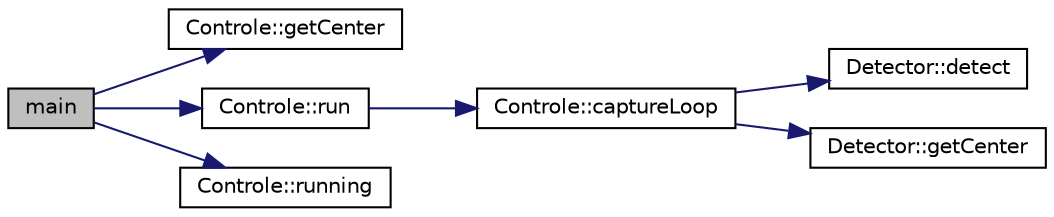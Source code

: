 digraph "main"
{
  edge [fontname="Helvetica",fontsize="10",labelfontname="Helvetica",labelfontsize="10"];
  node [fontname="Helvetica",fontsize="10",shape=record];
  rankdir="LR";
  Node0 [label="main",height=0.2,width=0.4,color="black", fillcolor="grey75", style="filled", fontcolor="black"];
  Node0 -> Node1 [color="midnightblue",fontsize="10",style="solid",fontname="Helvetica"];
  Node1 [label="Controle::getCenter",height=0.2,width=0.4,color="black", fillcolor="white", style="filled",URL="$class_controle.html#a625dd1e15141353916e4439efc5851fd"];
  Node0 -> Node2 [color="midnightblue",fontsize="10",style="solid",fontname="Helvetica"];
  Node2 [label="Controle::run",height=0.2,width=0.4,color="black", fillcolor="white", style="filled",URL="$class_controle.html#a94be17f76a39de50ba2979a2e53b109e"];
  Node2 -> Node3 [color="midnightblue",fontsize="10",style="solid",fontname="Helvetica"];
  Node3 [label="Controle::captureLoop",height=0.2,width=0.4,color="black", fillcolor="white", style="filled",URL="$class_controle.html#a80556d08591e48956c2811d2c7664e37"];
  Node3 -> Node4 [color="midnightblue",fontsize="10",style="solid",fontname="Helvetica"];
  Node4 [label="Detector::detect",height=0.2,width=0.4,color="black", fillcolor="white", style="filled",URL="$class_detector.html#ad0bf9eb53af7fa53c1a3499edd57a42b"];
  Node3 -> Node5 [color="midnightblue",fontsize="10",style="solid",fontname="Helvetica"];
  Node5 [label="Detector::getCenter",height=0.2,width=0.4,color="black", fillcolor="white", style="filled",URL="$class_detector.html#a3d6d9efc5d7a2c985fff8342636f740d"];
  Node0 -> Node6 [color="midnightblue",fontsize="10",style="solid",fontname="Helvetica"];
  Node6 [label="Controle::running",height=0.2,width=0.4,color="black", fillcolor="white", style="filled",URL="$class_controle.html#a9e9d3ebab0ee64fe54bbbf9104d344f6"];
}
